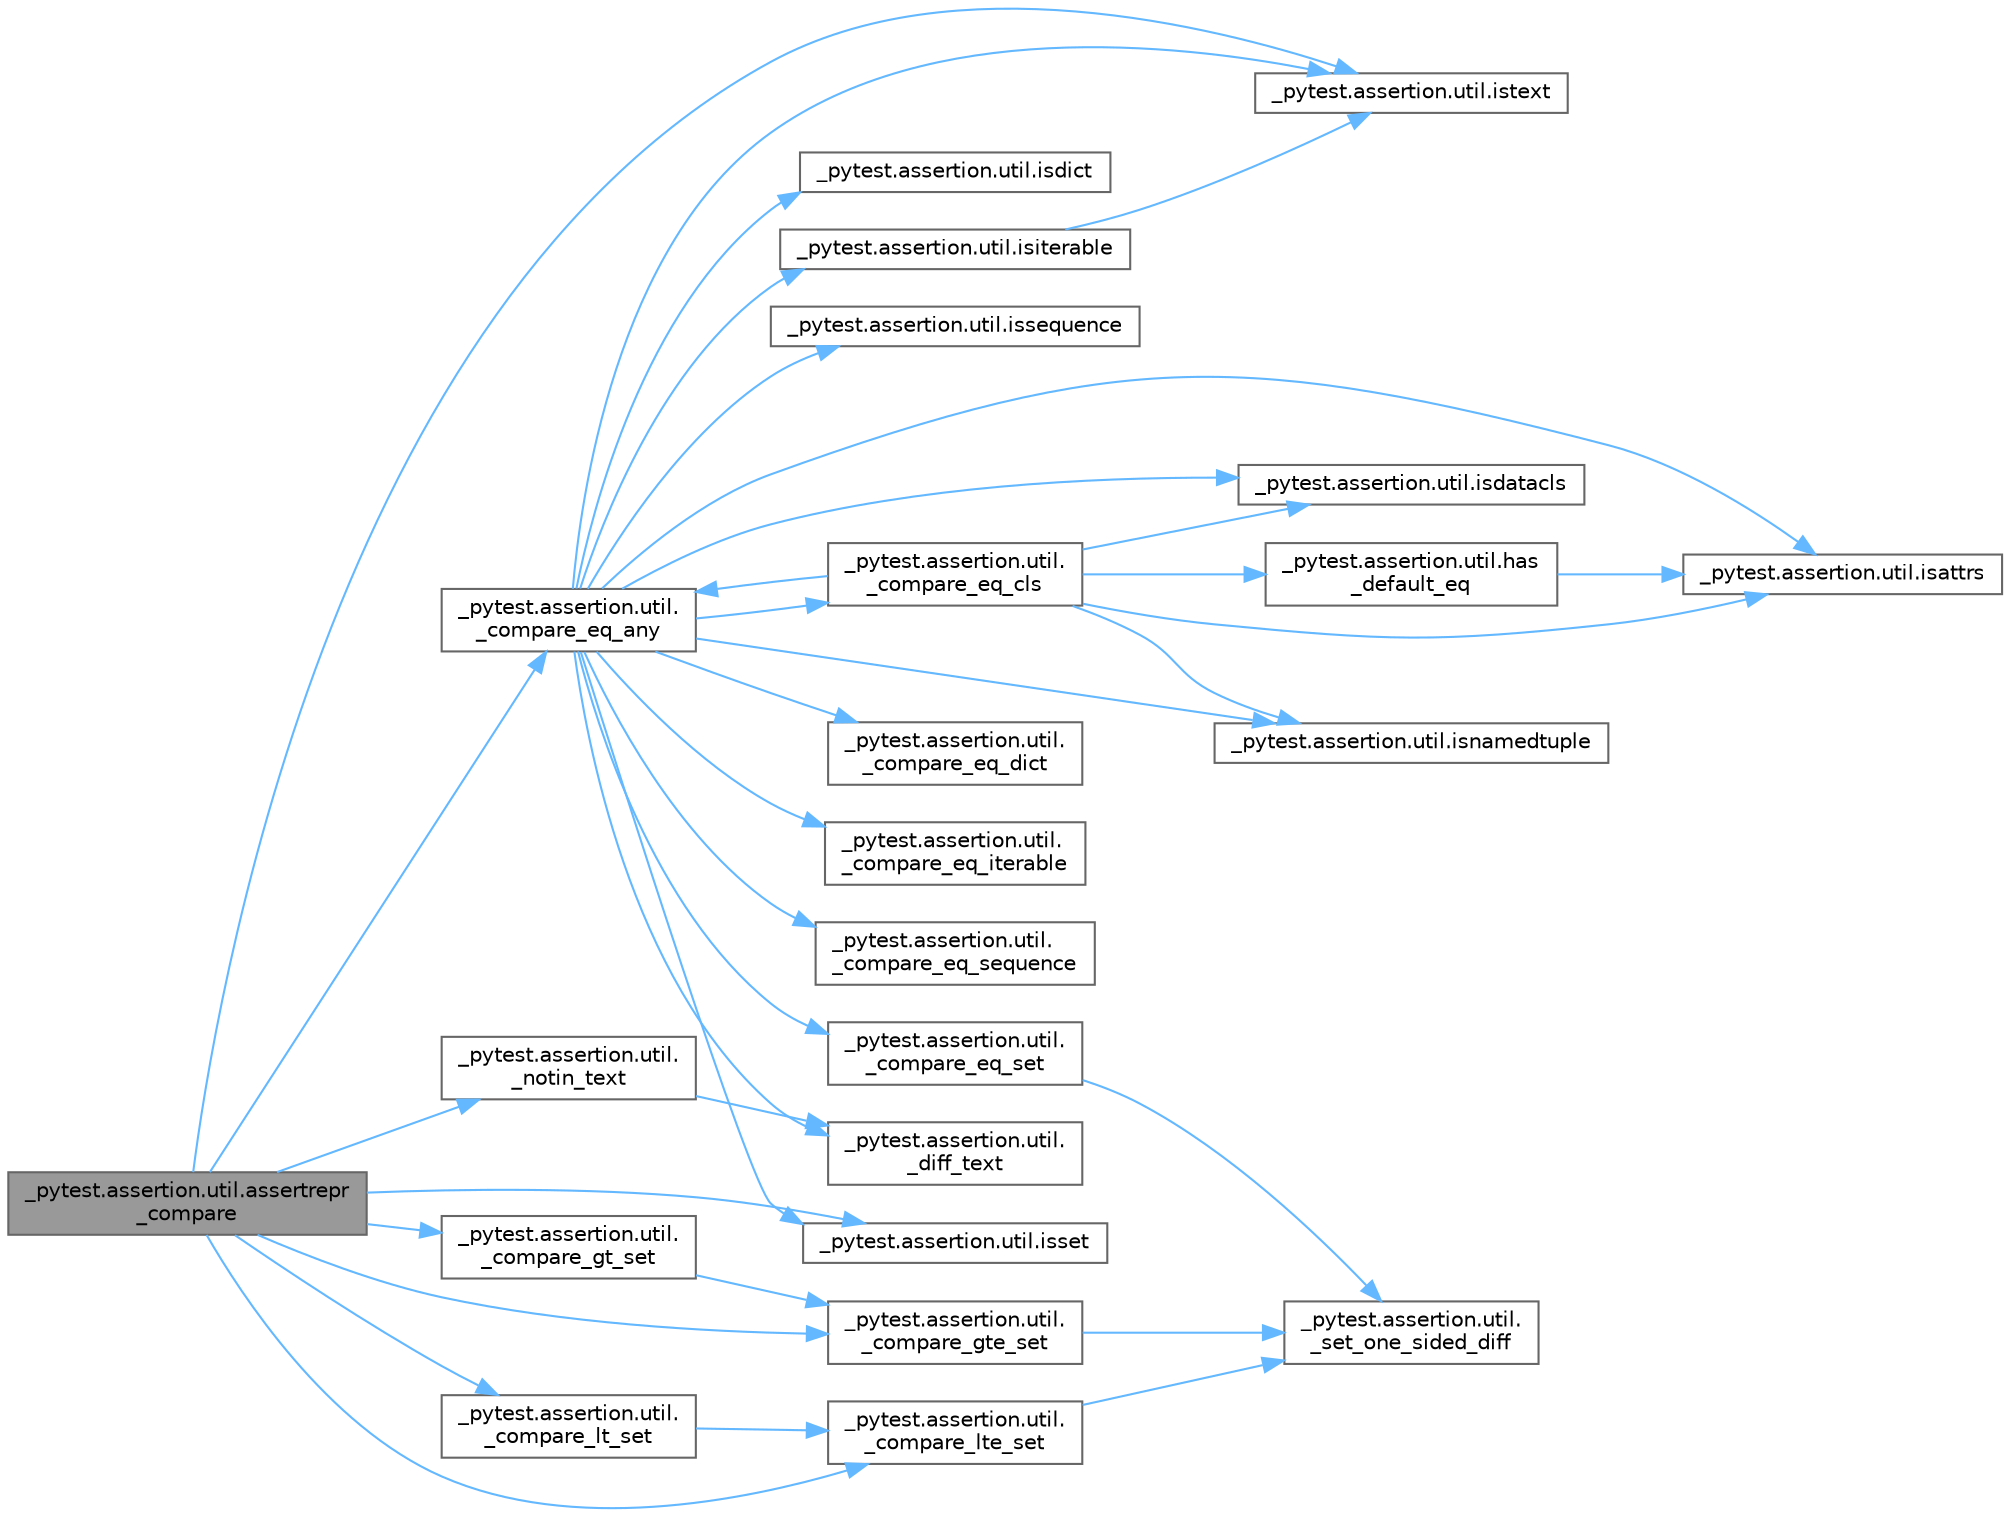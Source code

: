 digraph "_pytest.assertion.util.assertrepr_compare"
{
 // LATEX_PDF_SIZE
  bgcolor="transparent";
  edge [fontname=Helvetica,fontsize=10,labelfontname=Helvetica,labelfontsize=10];
  node [fontname=Helvetica,fontsize=10,shape=box,height=0.2,width=0.4];
  rankdir="LR";
  Node1 [id="Node000001",label="_pytest.assertion.util.assertrepr\l_compare",height=0.2,width=0.4,color="gray40", fillcolor="grey60", style="filled", fontcolor="black",tooltip=" "];
  Node1 -> Node2 [id="edge1_Node000001_Node000002",color="steelblue1",style="solid",tooltip=" "];
  Node2 [id="Node000002",label="_pytest.assertion.util.\l_compare_eq_any",height=0.2,width=0.4,color="grey40", fillcolor="white", style="filled",URL="$namespace__pytest_1_1assertion_1_1util.html#ab52c9a30f318640eb022320ae5e51859",tooltip=" "];
  Node2 -> Node3 [id="edge2_Node000002_Node000003",color="steelblue1",style="solid",tooltip=" "];
  Node3 [id="Node000003",label="_pytest.assertion.util.\l_compare_eq_cls",height=0.2,width=0.4,color="grey40", fillcolor="white", style="filled",URL="$namespace__pytest_1_1assertion_1_1util.html#a7fe36bdd07837a8e9c93c54031dea6e4",tooltip=" "];
  Node3 -> Node2 [id="edge3_Node000003_Node000002",color="steelblue1",style="solid",tooltip=" "];
  Node3 -> Node4 [id="edge4_Node000003_Node000004",color="steelblue1",style="solid",tooltip=" "];
  Node4 [id="Node000004",label="_pytest.assertion.util.has\l_default_eq",height=0.2,width=0.4,color="grey40", fillcolor="white", style="filled",URL="$namespace__pytest_1_1assertion_1_1util.html#aa8b348aa65a6c9181243b27b77c56220",tooltip=" "];
  Node4 -> Node5 [id="edge5_Node000004_Node000005",color="steelblue1",style="solid",tooltip=" "];
  Node5 [id="Node000005",label="_pytest.assertion.util.isattrs",height=0.2,width=0.4,color="grey40", fillcolor="white", style="filled",URL="$namespace__pytest_1_1assertion_1_1util.html#aeaddcc9a2d6af026b4a32852abb1c669",tooltip=" "];
  Node3 -> Node5 [id="edge6_Node000003_Node000005",color="steelblue1",style="solid",tooltip=" "];
  Node3 -> Node6 [id="edge7_Node000003_Node000006",color="steelblue1",style="solid",tooltip=" "];
  Node6 [id="Node000006",label="_pytest.assertion.util.isdatacls",height=0.2,width=0.4,color="grey40", fillcolor="white", style="filled",URL="$namespace__pytest_1_1assertion_1_1util.html#afe4fe4d14336b414d6b4909c5f5e4106",tooltip=" "];
  Node3 -> Node7 [id="edge8_Node000003_Node000007",color="steelblue1",style="solid",tooltip=" "];
  Node7 [id="Node000007",label="_pytest.assertion.util.isnamedtuple",height=0.2,width=0.4,color="grey40", fillcolor="white", style="filled",URL="$namespace__pytest_1_1assertion_1_1util.html#a83102cdcbee3b2e87b377626e1c18447",tooltip=" "];
  Node2 -> Node8 [id="edge9_Node000002_Node000008",color="steelblue1",style="solid",tooltip=" "];
  Node8 [id="Node000008",label="_pytest.assertion.util.\l_compare_eq_dict",height=0.2,width=0.4,color="grey40", fillcolor="white", style="filled",URL="$namespace__pytest_1_1assertion_1_1util.html#ad252e29d1f747378323b92637478bbf9",tooltip=" "];
  Node2 -> Node9 [id="edge10_Node000002_Node000009",color="steelblue1",style="solid",tooltip=" "];
  Node9 [id="Node000009",label="_pytest.assertion.util.\l_compare_eq_iterable",height=0.2,width=0.4,color="grey40", fillcolor="white", style="filled",URL="$namespace__pytest_1_1assertion_1_1util.html#a0d782fb708a07e82892bc91a6e300ffe",tooltip=" "];
  Node2 -> Node10 [id="edge11_Node000002_Node000010",color="steelblue1",style="solid",tooltip=" "];
  Node10 [id="Node000010",label="_pytest.assertion.util.\l_compare_eq_sequence",height=0.2,width=0.4,color="grey40", fillcolor="white", style="filled",URL="$namespace__pytest_1_1assertion_1_1util.html#a8d288574beb1caa347cce1e6ce82a62a",tooltip=" "];
  Node2 -> Node11 [id="edge12_Node000002_Node000011",color="steelblue1",style="solid",tooltip=" "];
  Node11 [id="Node000011",label="_pytest.assertion.util.\l_compare_eq_set",height=0.2,width=0.4,color="grey40", fillcolor="white", style="filled",URL="$namespace__pytest_1_1assertion_1_1util.html#af91fb98149c563da8370f9f07f1b2da2",tooltip=" "];
  Node11 -> Node12 [id="edge13_Node000011_Node000012",color="steelblue1",style="solid",tooltip=" "];
  Node12 [id="Node000012",label="_pytest.assertion.util.\l_set_one_sided_diff",height=0.2,width=0.4,color="grey40", fillcolor="white", style="filled",URL="$namespace__pytest_1_1assertion_1_1util.html#a2970c56a957686a59acf06ff8b7c9f15",tooltip=" "];
  Node2 -> Node13 [id="edge14_Node000002_Node000013",color="steelblue1",style="solid",tooltip=" "];
  Node13 [id="Node000013",label="_pytest.assertion.util.\l_diff_text",height=0.2,width=0.4,color="grey40", fillcolor="white", style="filled",URL="$namespace__pytest_1_1assertion_1_1util.html#a299199539bf339c086de170655ee0728",tooltip=" "];
  Node2 -> Node5 [id="edge15_Node000002_Node000005",color="steelblue1",style="solid",tooltip=" "];
  Node2 -> Node6 [id="edge16_Node000002_Node000006",color="steelblue1",style="solid",tooltip=" "];
  Node2 -> Node14 [id="edge17_Node000002_Node000014",color="steelblue1",style="solid",tooltip=" "];
  Node14 [id="Node000014",label="_pytest.assertion.util.isdict",height=0.2,width=0.4,color="grey40", fillcolor="white", style="filled",URL="$namespace__pytest_1_1assertion_1_1util.html#af97f806277635dee3c91970615f783ee",tooltip=" "];
  Node2 -> Node15 [id="edge18_Node000002_Node000015",color="steelblue1",style="solid",tooltip=" "];
  Node15 [id="Node000015",label="_pytest.assertion.util.isiterable",height=0.2,width=0.4,color="grey40", fillcolor="white", style="filled",URL="$namespace__pytest_1_1assertion_1_1util.html#a11312b44a3352359c32ea708b5154dd2",tooltip=" "];
  Node15 -> Node16 [id="edge19_Node000015_Node000016",color="steelblue1",style="solid",tooltip=" "];
  Node16 [id="Node000016",label="_pytest.assertion.util.istext",height=0.2,width=0.4,color="grey40", fillcolor="white", style="filled",URL="$namespace__pytest_1_1assertion_1_1util.html#a86397ed6aa1376ef9be55fe1eed6207b",tooltip=" "];
  Node2 -> Node7 [id="edge20_Node000002_Node000007",color="steelblue1",style="solid",tooltip=" "];
  Node2 -> Node17 [id="edge21_Node000002_Node000017",color="steelblue1",style="solid",tooltip=" "];
  Node17 [id="Node000017",label="_pytest.assertion.util.issequence",height=0.2,width=0.4,color="grey40", fillcolor="white", style="filled",URL="$namespace__pytest_1_1assertion_1_1util.html#a322d5d19bf8207d0e9d5f5d2d2d21de8",tooltip=" "];
  Node2 -> Node18 [id="edge22_Node000002_Node000018",color="steelblue1",style="solid",tooltip=" "];
  Node18 [id="Node000018",label="_pytest.assertion.util.isset",height=0.2,width=0.4,color="grey40", fillcolor="white", style="filled",URL="$namespace__pytest_1_1assertion_1_1util.html#a08c7e0f13283b8ba1f579f62074acaa0",tooltip=" "];
  Node2 -> Node16 [id="edge23_Node000002_Node000016",color="steelblue1",style="solid",tooltip=" "];
  Node1 -> Node19 [id="edge24_Node000001_Node000019",color="steelblue1",style="solid",tooltip=" "];
  Node19 [id="Node000019",label="_pytest.assertion.util.\l_compare_gt_set",height=0.2,width=0.4,color="grey40", fillcolor="white", style="filled",URL="$namespace__pytest_1_1assertion_1_1util.html#ac9653973ea7e8758d0d6733fa4c0e124",tooltip=" "];
  Node19 -> Node20 [id="edge25_Node000019_Node000020",color="steelblue1",style="solid",tooltip=" "];
  Node20 [id="Node000020",label="_pytest.assertion.util.\l_compare_gte_set",height=0.2,width=0.4,color="grey40", fillcolor="white", style="filled",URL="$namespace__pytest_1_1assertion_1_1util.html#ad66cc48b4ed6aee8f697fbbfff93ad9c",tooltip=" "];
  Node20 -> Node12 [id="edge26_Node000020_Node000012",color="steelblue1",style="solid",tooltip=" "];
  Node1 -> Node20 [id="edge27_Node000001_Node000020",color="steelblue1",style="solid",tooltip=" "];
  Node1 -> Node21 [id="edge28_Node000001_Node000021",color="steelblue1",style="solid",tooltip=" "];
  Node21 [id="Node000021",label="_pytest.assertion.util.\l_compare_lt_set",height=0.2,width=0.4,color="grey40", fillcolor="white", style="filled",URL="$namespace__pytest_1_1assertion_1_1util.html#ad963f3500280827153a6f487c06ea4c3",tooltip=" "];
  Node21 -> Node22 [id="edge29_Node000021_Node000022",color="steelblue1",style="solid",tooltip=" "];
  Node22 [id="Node000022",label="_pytest.assertion.util.\l_compare_lte_set",height=0.2,width=0.4,color="grey40", fillcolor="white", style="filled",URL="$namespace__pytest_1_1assertion_1_1util.html#ab53d3174d2a1c6f70dc92d31e377d7c5",tooltip=" "];
  Node22 -> Node12 [id="edge30_Node000022_Node000012",color="steelblue1",style="solid",tooltip=" "];
  Node1 -> Node22 [id="edge31_Node000001_Node000022",color="steelblue1",style="solid",tooltip=" "];
  Node1 -> Node23 [id="edge32_Node000001_Node000023",color="steelblue1",style="solid",tooltip=" "];
  Node23 [id="Node000023",label="_pytest.assertion.util.\l_notin_text",height=0.2,width=0.4,color="grey40", fillcolor="white", style="filled",URL="$namespace__pytest_1_1assertion_1_1util.html#aeb5bcda0a794073e901a4081f844e4fe",tooltip=" "];
  Node23 -> Node13 [id="edge33_Node000023_Node000013",color="steelblue1",style="solid",tooltip=" "];
  Node1 -> Node18 [id="edge34_Node000001_Node000018",color="steelblue1",style="solid",tooltip=" "];
  Node1 -> Node16 [id="edge35_Node000001_Node000016",color="steelblue1",style="solid",tooltip=" "];
}
